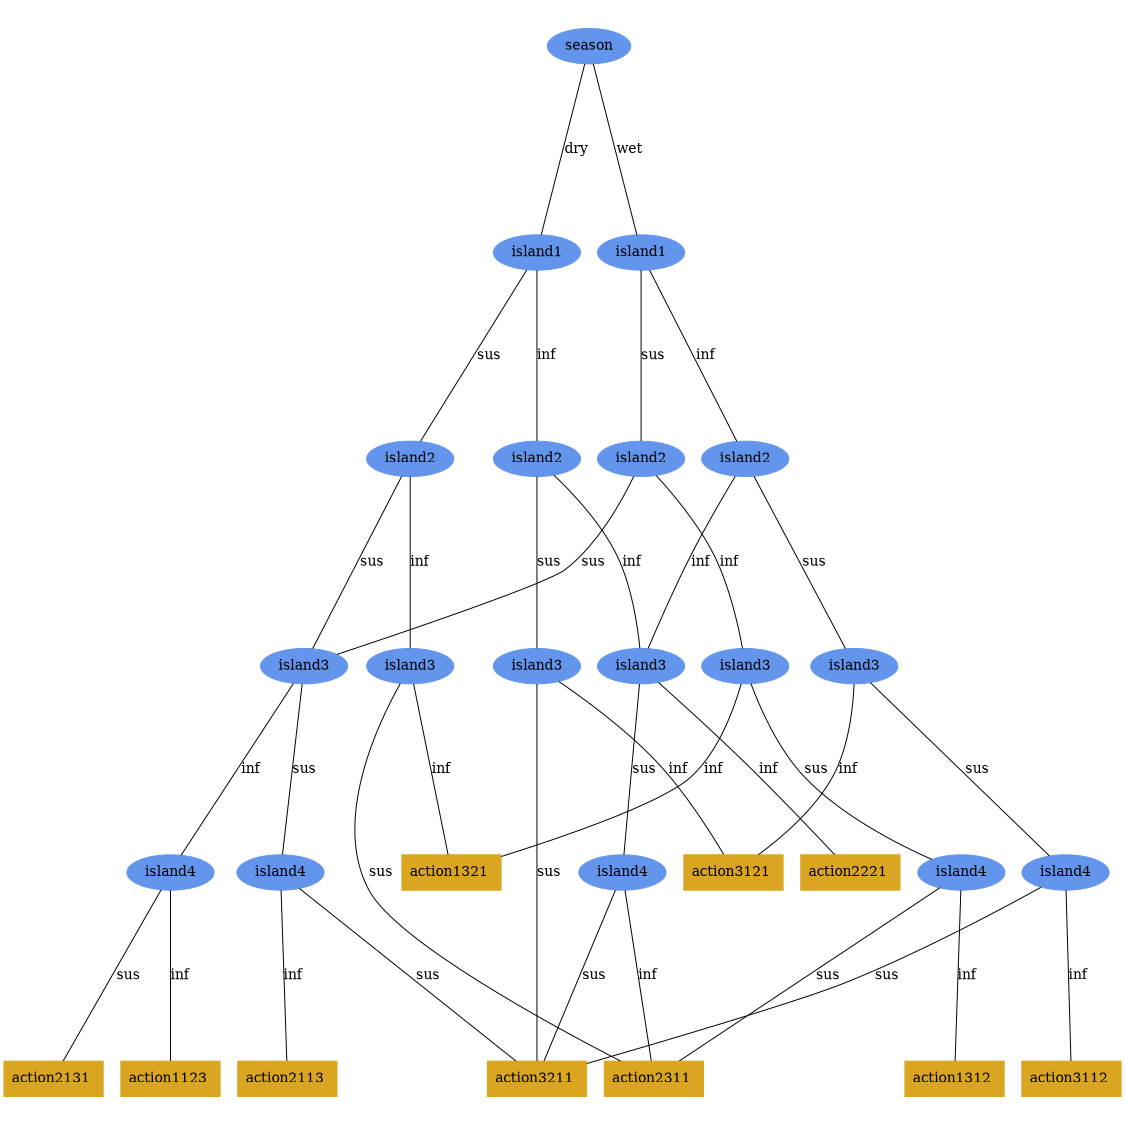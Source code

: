 digraph "DD" {
size = "7.5,10"
ratio=1.0;
center = true;
edge [dir = none];
{ rank = same; node [shape=ellipse, style=filled, color=cornflowerblue];"a0" [label="season"];}
{ rank = same; node [shape=ellipse, style=filled, color=cornflowerblue];"a1" [label="island1"];}
{ rank = same; node [shape=ellipse, style=filled, color=cornflowerblue];"a2" [label="island2"];}
{ rank = same; node [shape=ellipse, style=filled, color=cornflowerblue];"a3" [label="island3"];}
{ rank = same; node [shape=ellipse, style=filled, color=cornflowerblue];"a4" [label="island4"];}
{ rank = same; node [shape=box, style=filled, color=goldenrod];"a5" [label = "action3211 "];}
{ rank = same; node [shape=box, style=filled, color=goldenrod];"a6" [label = "action2113 "];}
{ rank = same; node [shape=ellipse, style=filled, color=cornflowerblue];"a7" [label="island4"];}
{ rank = same; node [shape=box, style=filled, color=goldenrod];"a8" [label = "action2131 "];}
{ rank = same; node [shape=box, style=filled, color=goldenrod];"a9" [label = "action1123 "];}
{ rank = same; node [shape=ellipse, style=filled, color=cornflowerblue];"a10" [label="island3"];}
{ rank = same; node [shape=box, style=filled, color=goldenrod];"a11" [label = "action2311 "];}
{ rank = same; node [shape=box, style=filled, color=goldenrod];"a12" [label = "action1321 "];}
{ rank = same; node [shape=ellipse, style=filled, color=cornflowerblue];"a13" [label="island2"];}
{ rank = same; node [shape=ellipse, style=filled, color=cornflowerblue];"a14" [label="island3"];}
{ rank = same; node [shape=box, style=filled, color=goldenrod];"a15" [label = "action3121 "];}
{ rank = same; node [shape=ellipse, style=filled, color=cornflowerblue];"a16" [label="island3"];}
{ rank = same; node [shape=ellipse, style=filled, color=cornflowerblue];"a17" [label="island4"];}
{ rank = same; node [shape=box, style=filled, color=goldenrod];"a18" [label = "action2221 "];}
{ rank = same; node [shape=ellipse, style=filled, color=cornflowerblue];"a19" [label="island1"];}
{ rank = same; node [shape=ellipse, style=filled, color=cornflowerblue];"a20" [label="island2"];}
{ rank = same; node [shape=ellipse, style=filled, color=cornflowerblue];"a21" [label="island3"];}
{ rank = same; node [shape=ellipse, style=filled, color=cornflowerblue];"a22" [label="island4"];}
{ rank = same; node [shape=box, style=filled, color=goldenrod];"a23" [label = "action1312 "];}
{ rank = same; node [shape=ellipse, style=filled, color=cornflowerblue];"a24" [label="island2"];}
{ rank = same; node [shape=ellipse, style=filled, color=cornflowerblue];"a25" [label="island3"];}
{ rank = same; node [shape=ellipse, style=filled, color=cornflowerblue];"a26" [label="island4"];}
{ rank = same; node [shape=box, style=filled, color=goldenrod];"a27" [label = "action3112 "];}
"a4" -> "a5" [label = "sus"];
"a4" -> "a6" [label = "inf"];
"a3" -> "a4" [label = "sus"];
"a7" -> "a8" [label = "sus"];
"a7" -> "a9" [label = "inf"];
"a3" -> "a7" [label = "inf"];
"a2" -> "a3" [label = "sus"];
"a10" -> "a11" [label = "sus"];
"a10" -> "a12" [label = "inf"];
"a2" -> "a10" [label = "inf"];
"a1" -> "a2" [label = "sus"];
"a14" -> "a5" [label = "sus"];
"a14" -> "a15" [label = "inf"];
"a13" -> "a14" [label = "sus"];
"a17" -> "a5" [label = "sus"];
"a17" -> "a11" [label = "inf"];
"a16" -> "a17" [label = "sus"];
"a16" -> "a18" [label = "inf"];
"a13" -> "a16" [label = "inf"];
"a1" -> "a13" [label = "inf"];
"a0" -> "a1" [label = "dry"];
"a20" -> "a3" [label = "sus"];
"a22" -> "a11" [label = "sus"];
"a22" -> "a23" [label = "inf"];
"a21" -> "a22" [label = "sus"];
"a21" -> "a12" [label = "inf"];
"a20" -> "a21" [label = "inf"];
"a19" -> "a20" [label = "sus"];
"a26" -> "a5" [label = "sus"];
"a26" -> "a27" [label = "inf"];
"a25" -> "a26" [label = "sus"];
"a25" -> "a15" [label = "inf"];
"a24" -> "a25" [label = "sus"];
"a24" -> "a16" [label = "inf"];
"a19" -> "a24" [label = "inf"];
"a0" -> "a19" [label = "wet"];
}
